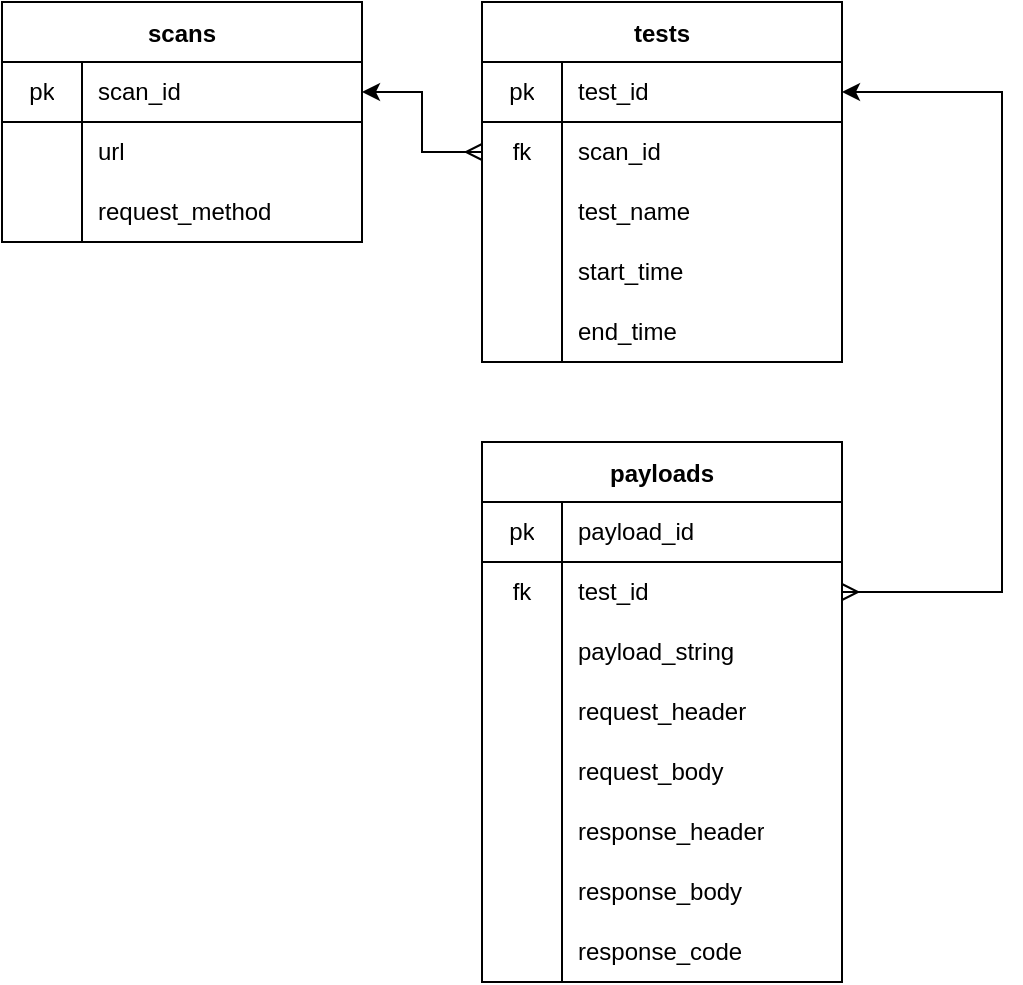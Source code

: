 <mxfile version="15.8.6" type="device"><diagram id="RLoXXJZ_C683b6KdokvH" name="Page-1"><mxGraphModel dx="718" dy="407" grid="1" gridSize="10" guides="1" tooltips="1" connect="1" arrows="1" fold="1" page="1" pageScale="1" pageWidth="850" pageHeight="1100" math="0" shadow="0"><root><mxCell id="0"/><mxCell id="1" parent="0"/><mxCell id="6PdaYhCclQnwIaYxH2Qa-31" value="" style="shape=partialRectangle;html=1;whiteSpace=wrap;connectable=0;fillColor=none;top=0;left=0;bottom=0;right=0;overflow=hidden;pointerEvents=1;" parent="1" vertex="1"><mxGeometry x="545" y="510" width="40" height="30" as="geometry"/></mxCell><mxCell id="6PdaYhCclQnwIaYxH2Qa-39" style="edgeStyle=orthogonalEdgeStyle;rounded=0;orthogonalLoop=1;jettySize=auto;html=1;entryX=1;entryY=0.5;entryDx=0;entryDy=0;exitX=0;exitY=0.5;exitDx=0;exitDy=0;startArrow=ERmany;startFill=0;" parent="1" target="9lii45EI5UVQLcwaf_AM-15" edge="1"><mxGeometry relative="1" as="geometry"><mxPoint x="550" y="265" as="sourcePoint"/><mxPoint x="490" y="235" as="targetPoint"/><Array as="points"><mxPoint x="520" y="265"/><mxPoint x="520" y="235"/></Array></mxGeometry></mxCell><mxCell id="6oJgnp48IzJO4itlgaMz-26" style="edgeStyle=orthogonalEdgeStyle;rounded=0;orthogonalLoop=1;jettySize=auto;html=1;entryX=1;entryY=0.5;entryDx=0;entryDy=0;startArrow=ERmany;startFill=0;" parent="1" edge="1"><mxGeometry relative="1" as="geometry"><Array as="points"><mxPoint x="810" y="485"/><mxPoint x="810" y="235"/></Array><mxPoint x="730" y="485.0" as="sourcePoint"/><mxPoint x="730" y="235" as="targetPoint"/></mxGeometry></mxCell><mxCell id="9lii45EI5UVQLcwaf_AM-14" value="scans" style="shape=table;startSize=30;container=1;collapsible=0;childLayout=tableLayout;fixedRows=1;rowLines=0;fontStyle=1;align=center;pointerEvents=1;" vertex="1" parent="1"><mxGeometry x="310" y="190" width="180" height="120" as="geometry"/></mxCell><mxCell id="9lii45EI5UVQLcwaf_AM-15" value="" style="shape=partialRectangle;html=1;whiteSpace=wrap;collapsible=0;dropTarget=0;pointerEvents=1;fillColor=none;top=0;left=0;bottom=1;right=0;points=[[0,0.5],[1,0.5]];portConstraint=eastwest;" vertex="1" parent="9lii45EI5UVQLcwaf_AM-14"><mxGeometry y="30" width="180" height="30" as="geometry"/></mxCell><mxCell id="9lii45EI5UVQLcwaf_AM-16" value="pk" style="shape=partialRectangle;html=1;whiteSpace=wrap;connectable=0;fillColor=none;top=0;left=0;bottom=0;right=0;overflow=hidden;pointerEvents=1;" vertex="1" parent="9lii45EI5UVQLcwaf_AM-15"><mxGeometry width="40" height="30" as="geometry"><mxRectangle width="40" height="30" as="alternateBounds"/></mxGeometry></mxCell><mxCell id="9lii45EI5UVQLcwaf_AM-17" value="scan_id" style="shape=partialRectangle;html=1;whiteSpace=wrap;connectable=0;fillColor=none;top=0;left=0;bottom=0;right=0;align=left;spacingLeft=6;overflow=hidden;pointerEvents=1;" vertex="1" parent="9lii45EI5UVQLcwaf_AM-15"><mxGeometry x="40" width="140" height="30" as="geometry"><mxRectangle width="140" height="30" as="alternateBounds"/></mxGeometry></mxCell><mxCell id="9lii45EI5UVQLcwaf_AM-18" value="" style="shape=partialRectangle;html=1;whiteSpace=wrap;collapsible=0;dropTarget=0;pointerEvents=1;fillColor=none;top=0;left=0;bottom=0;right=0;points=[[0,0.5],[1,0.5]];portConstraint=eastwest;" vertex="1" parent="9lii45EI5UVQLcwaf_AM-14"><mxGeometry y="60" width="180" height="30" as="geometry"/></mxCell><mxCell id="9lii45EI5UVQLcwaf_AM-19" value="" style="shape=partialRectangle;html=1;whiteSpace=wrap;connectable=0;fillColor=none;top=0;left=0;bottom=0;right=0;overflow=hidden;pointerEvents=1;" vertex="1" parent="9lii45EI5UVQLcwaf_AM-18"><mxGeometry width="40" height="30" as="geometry"><mxRectangle width="40" height="30" as="alternateBounds"/></mxGeometry></mxCell><mxCell id="9lii45EI5UVQLcwaf_AM-20" value="url" style="shape=partialRectangle;html=1;whiteSpace=wrap;connectable=0;fillColor=none;top=0;left=0;bottom=0;right=0;align=left;spacingLeft=6;overflow=hidden;pointerEvents=1;" vertex="1" parent="9lii45EI5UVQLcwaf_AM-18"><mxGeometry x="40" width="140" height="30" as="geometry"><mxRectangle width="140" height="30" as="alternateBounds"/></mxGeometry></mxCell><mxCell id="9lii45EI5UVQLcwaf_AM-21" value="" style="shape=partialRectangle;html=1;whiteSpace=wrap;collapsible=0;dropTarget=0;pointerEvents=1;fillColor=none;top=0;left=0;bottom=0;right=0;points=[[0,0.5],[1,0.5]];portConstraint=eastwest;" vertex="1" parent="9lii45EI5UVQLcwaf_AM-14"><mxGeometry y="90" width="180" height="30" as="geometry"/></mxCell><mxCell id="9lii45EI5UVQLcwaf_AM-22" value="" style="shape=partialRectangle;html=1;whiteSpace=wrap;connectable=0;fillColor=none;top=0;left=0;bottom=0;right=0;overflow=hidden;pointerEvents=1;" vertex="1" parent="9lii45EI5UVQLcwaf_AM-21"><mxGeometry width="40" height="30" as="geometry"><mxRectangle width="40" height="30" as="alternateBounds"/></mxGeometry></mxCell><mxCell id="9lii45EI5UVQLcwaf_AM-23" value="request_method" style="shape=partialRectangle;html=1;whiteSpace=wrap;connectable=0;fillColor=none;top=0;left=0;bottom=0;right=0;align=left;spacingLeft=6;overflow=hidden;pointerEvents=1;" vertex="1" parent="9lii45EI5UVQLcwaf_AM-21"><mxGeometry x="40" width="140" height="30" as="geometry"><mxRectangle width="140" height="30" as="alternateBounds"/></mxGeometry></mxCell><mxCell id="9lii45EI5UVQLcwaf_AM-24" value="tests" style="shape=table;startSize=30;container=1;collapsible=0;childLayout=tableLayout;fixedRows=1;rowLines=0;fontStyle=1;align=center;pointerEvents=1;" vertex="1" parent="1"><mxGeometry x="550" y="190" width="180" height="180" as="geometry"/></mxCell><mxCell id="9lii45EI5UVQLcwaf_AM-25" value="" style="shape=partialRectangle;html=1;whiteSpace=wrap;collapsible=0;dropTarget=0;pointerEvents=1;fillColor=none;top=0;left=0;bottom=1;right=0;points=[[0,0.5],[1,0.5]];portConstraint=eastwest;" vertex="1" parent="9lii45EI5UVQLcwaf_AM-24"><mxGeometry y="30" width="180" height="30" as="geometry"/></mxCell><mxCell id="9lii45EI5UVQLcwaf_AM-26" value="pk" style="shape=partialRectangle;html=1;whiteSpace=wrap;connectable=0;fillColor=none;top=0;left=0;bottom=0;right=0;overflow=hidden;pointerEvents=1;" vertex="1" parent="9lii45EI5UVQLcwaf_AM-25"><mxGeometry width="40" height="30" as="geometry"><mxRectangle width="40" height="30" as="alternateBounds"/></mxGeometry></mxCell><mxCell id="9lii45EI5UVQLcwaf_AM-27" value="test_id" style="shape=partialRectangle;html=1;whiteSpace=wrap;connectable=0;fillColor=none;top=0;left=0;bottom=0;right=0;align=left;spacingLeft=6;overflow=hidden;pointerEvents=1;" vertex="1" parent="9lii45EI5UVQLcwaf_AM-25"><mxGeometry x="40" width="140" height="30" as="geometry"><mxRectangle width="140" height="30" as="alternateBounds"/></mxGeometry></mxCell><mxCell id="9lii45EI5UVQLcwaf_AM-28" value="" style="shape=partialRectangle;html=1;whiteSpace=wrap;collapsible=0;dropTarget=0;pointerEvents=1;fillColor=none;top=0;left=0;bottom=0;right=0;points=[[0,0.5],[1,0.5]];portConstraint=eastwest;" vertex="1" parent="9lii45EI5UVQLcwaf_AM-24"><mxGeometry y="60" width="180" height="30" as="geometry"/></mxCell><mxCell id="9lii45EI5UVQLcwaf_AM-29" value="fk" style="shape=partialRectangle;html=1;whiteSpace=wrap;connectable=0;fillColor=none;top=0;left=0;bottom=0;right=0;overflow=hidden;pointerEvents=1;" vertex="1" parent="9lii45EI5UVQLcwaf_AM-28"><mxGeometry width="40" height="30" as="geometry"><mxRectangle width="40" height="30" as="alternateBounds"/></mxGeometry></mxCell><mxCell id="9lii45EI5UVQLcwaf_AM-30" value="scan_id" style="shape=partialRectangle;html=1;whiteSpace=wrap;connectable=0;fillColor=none;top=0;left=0;bottom=0;right=0;align=left;spacingLeft=6;overflow=hidden;pointerEvents=1;" vertex="1" parent="9lii45EI5UVQLcwaf_AM-28"><mxGeometry x="40" width="140" height="30" as="geometry"><mxRectangle width="140" height="30" as="alternateBounds"/></mxGeometry></mxCell><mxCell id="9lii45EI5UVQLcwaf_AM-31" value="" style="shape=partialRectangle;html=1;whiteSpace=wrap;collapsible=0;dropTarget=0;pointerEvents=1;fillColor=none;top=0;left=0;bottom=0;right=0;points=[[0,0.5],[1,0.5]];portConstraint=eastwest;" vertex="1" parent="9lii45EI5UVQLcwaf_AM-24"><mxGeometry y="90" width="180" height="30" as="geometry"/></mxCell><mxCell id="9lii45EI5UVQLcwaf_AM-32" value="" style="shape=partialRectangle;html=1;whiteSpace=wrap;connectable=0;fillColor=none;top=0;left=0;bottom=0;right=0;overflow=hidden;pointerEvents=1;" vertex="1" parent="9lii45EI5UVQLcwaf_AM-31"><mxGeometry width="40" height="30" as="geometry"><mxRectangle width="40" height="30" as="alternateBounds"/></mxGeometry></mxCell><mxCell id="9lii45EI5UVQLcwaf_AM-33" value="test_name" style="shape=partialRectangle;html=1;whiteSpace=wrap;connectable=0;fillColor=none;top=0;left=0;bottom=0;right=0;align=left;spacingLeft=6;overflow=hidden;pointerEvents=1;" vertex="1" parent="9lii45EI5UVQLcwaf_AM-31"><mxGeometry x="40" width="140" height="30" as="geometry"><mxRectangle width="140" height="30" as="alternateBounds"/></mxGeometry></mxCell><mxCell id="9lii45EI5UVQLcwaf_AM-34" value="" style="shape=partialRectangle;html=1;whiteSpace=wrap;collapsible=0;dropTarget=0;pointerEvents=1;fillColor=none;top=0;left=0;bottom=0;right=0;points=[[0,0.5],[1,0.5]];portConstraint=eastwest;" vertex="1" parent="9lii45EI5UVQLcwaf_AM-24"><mxGeometry y="120" width="180" height="30" as="geometry"/></mxCell><mxCell id="9lii45EI5UVQLcwaf_AM-35" value="" style="shape=partialRectangle;html=1;whiteSpace=wrap;connectable=0;fillColor=none;top=0;left=0;bottom=0;right=0;overflow=hidden;pointerEvents=1;" vertex="1" parent="9lii45EI5UVQLcwaf_AM-34"><mxGeometry width="40" height="30" as="geometry"><mxRectangle width="40" height="30" as="alternateBounds"/></mxGeometry></mxCell><mxCell id="9lii45EI5UVQLcwaf_AM-36" value="start_time" style="shape=partialRectangle;html=1;whiteSpace=wrap;connectable=0;fillColor=none;top=0;left=0;bottom=0;right=0;align=left;spacingLeft=6;overflow=hidden;pointerEvents=1;" vertex="1" parent="9lii45EI5UVQLcwaf_AM-34"><mxGeometry x="40" width="140" height="30" as="geometry"><mxRectangle width="140" height="30" as="alternateBounds"/></mxGeometry></mxCell><mxCell id="9lii45EI5UVQLcwaf_AM-37" value="" style="shape=partialRectangle;html=1;whiteSpace=wrap;collapsible=0;dropTarget=0;pointerEvents=1;fillColor=none;top=0;left=0;bottom=0;right=0;points=[[0,0.5],[1,0.5]];portConstraint=eastwest;" vertex="1" parent="9lii45EI5UVQLcwaf_AM-24"><mxGeometry y="150" width="180" height="30" as="geometry"/></mxCell><mxCell id="9lii45EI5UVQLcwaf_AM-38" value="" style="shape=partialRectangle;html=1;whiteSpace=wrap;connectable=0;fillColor=none;top=0;left=0;bottom=0;right=0;overflow=hidden;pointerEvents=1;" vertex="1" parent="9lii45EI5UVQLcwaf_AM-37"><mxGeometry width="40" height="30" as="geometry"><mxRectangle width="40" height="30" as="alternateBounds"/></mxGeometry></mxCell><mxCell id="9lii45EI5UVQLcwaf_AM-39" value="end_time" style="shape=partialRectangle;html=1;whiteSpace=wrap;connectable=0;fillColor=none;top=0;left=0;bottom=0;right=0;align=left;spacingLeft=6;overflow=hidden;pointerEvents=1;" vertex="1" parent="9lii45EI5UVQLcwaf_AM-37"><mxGeometry x="40" width="140" height="30" as="geometry"><mxRectangle width="140" height="30" as="alternateBounds"/></mxGeometry></mxCell><mxCell id="9lii45EI5UVQLcwaf_AM-40" value="payloads" style="shape=table;startSize=30;container=1;collapsible=0;childLayout=tableLayout;fixedRows=1;rowLines=0;fontStyle=1;align=center;pointerEvents=1;" vertex="1" parent="1"><mxGeometry x="550" y="410" width="180" height="270" as="geometry"/></mxCell><mxCell id="9lii45EI5UVQLcwaf_AM-41" value="" style="shape=partialRectangle;html=1;whiteSpace=wrap;collapsible=0;dropTarget=0;pointerEvents=1;fillColor=none;top=0;left=0;bottom=1;right=0;points=[[0,0.5],[1,0.5]];portConstraint=eastwest;" vertex="1" parent="9lii45EI5UVQLcwaf_AM-40"><mxGeometry y="30" width="180" height="30" as="geometry"/></mxCell><mxCell id="9lii45EI5UVQLcwaf_AM-42" value="pk" style="shape=partialRectangle;html=1;whiteSpace=wrap;connectable=0;fillColor=none;top=0;left=0;bottom=0;right=0;overflow=hidden;pointerEvents=1;" vertex="1" parent="9lii45EI5UVQLcwaf_AM-41"><mxGeometry width="40" height="30" as="geometry"><mxRectangle width="40" height="30" as="alternateBounds"/></mxGeometry></mxCell><mxCell id="9lii45EI5UVQLcwaf_AM-43" value="payload_id" style="shape=partialRectangle;html=1;whiteSpace=wrap;connectable=0;fillColor=none;top=0;left=0;bottom=0;right=0;align=left;spacingLeft=6;overflow=hidden;pointerEvents=1;" vertex="1" parent="9lii45EI5UVQLcwaf_AM-41"><mxGeometry x="40" width="140" height="30" as="geometry"><mxRectangle width="140" height="30" as="alternateBounds"/></mxGeometry></mxCell><mxCell id="9lii45EI5UVQLcwaf_AM-44" value="" style="shape=partialRectangle;html=1;whiteSpace=wrap;collapsible=0;dropTarget=0;pointerEvents=1;fillColor=none;top=0;left=0;bottom=0;right=0;points=[[0,0.5],[1,0.5]];portConstraint=eastwest;" vertex="1" parent="9lii45EI5UVQLcwaf_AM-40"><mxGeometry y="60" width="180" height="30" as="geometry"/></mxCell><mxCell id="9lii45EI5UVQLcwaf_AM-45" value="fk" style="shape=partialRectangle;html=1;whiteSpace=wrap;connectable=0;fillColor=none;top=0;left=0;bottom=0;right=0;overflow=hidden;pointerEvents=1;" vertex="1" parent="9lii45EI5UVQLcwaf_AM-44"><mxGeometry width="40" height="30" as="geometry"><mxRectangle width="40" height="30" as="alternateBounds"/></mxGeometry></mxCell><mxCell id="9lii45EI5UVQLcwaf_AM-46" value="test_id" style="shape=partialRectangle;html=1;whiteSpace=wrap;connectable=0;fillColor=none;top=0;left=0;bottom=0;right=0;align=left;spacingLeft=6;overflow=hidden;pointerEvents=1;" vertex="1" parent="9lii45EI5UVQLcwaf_AM-44"><mxGeometry x="40" width="140" height="30" as="geometry"><mxRectangle width="140" height="30" as="alternateBounds"/></mxGeometry></mxCell><mxCell id="9lii45EI5UVQLcwaf_AM-47" value="" style="shape=partialRectangle;html=1;whiteSpace=wrap;collapsible=0;dropTarget=0;pointerEvents=1;fillColor=none;top=0;left=0;bottom=0;right=0;points=[[0,0.5],[1,0.5]];portConstraint=eastwest;" vertex="1" parent="9lii45EI5UVQLcwaf_AM-40"><mxGeometry y="90" width="180" height="30" as="geometry"/></mxCell><mxCell id="9lii45EI5UVQLcwaf_AM-48" value="" style="shape=partialRectangle;html=1;whiteSpace=wrap;connectable=0;fillColor=none;top=0;left=0;bottom=0;right=0;overflow=hidden;pointerEvents=1;" vertex="1" parent="9lii45EI5UVQLcwaf_AM-47"><mxGeometry width="40" height="30" as="geometry"><mxRectangle width="40" height="30" as="alternateBounds"/></mxGeometry></mxCell><mxCell id="9lii45EI5UVQLcwaf_AM-49" value="payload_string" style="shape=partialRectangle;html=1;whiteSpace=wrap;connectable=0;fillColor=none;top=0;left=0;bottom=0;right=0;align=left;spacingLeft=6;overflow=hidden;pointerEvents=1;" vertex="1" parent="9lii45EI5UVQLcwaf_AM-47"><mxGeometry x="40" width="140" height="30" as="geometry"><mxRectangle width="140" height="30" as="alternateBounds"/></mxGeometry></mxCell><mxCell id="9lii45EI5UVQLcwaf_AM-50" value="" style="shape=partialRectangle;html=1;whiteSpace=wrap;collapsible=0;dropTarget=0;pointerEvents=1;fillColor=none;top=0;left=0;bottom=0;right=0;points=[[0,0.5],[1,0.5]];portConstraint=eastwest;" vertex="1" parent="9lii45EI5UVQLcwaf_AM-40"><mxGeometry y="120" width="180" height="30" as="geometry"/></mxCell><mxCell id="9lii45EI5UVQLcwaf_AM-51" value="" style="shape=partialRectangle;html=1;whiteSpace=wrap;connectable=0;fillColor=none;top=0;left=0;bottom=0;right=0;overflow=hidden;pointerEvents=1;" vertex="1" parent="9lii45EI5UVQLcwaf_AM-50"><mxGeometry width="40" height="30" as="geometry"><mxRectangle width="40" height="30" as="alternateBounds"/></mxGeometry></mxCell><mxCell id="9lii45EI5UVQLcwaf_AM-52" value="request_header" style="shape=partialRectangle;html=1;whiteSpace=wrap;connectable=0;fillColor=none;top=0;left=0;bottom=0;right=0;align=left;spacingLeft=6;overflow=hidden;pointerEvents=1;" vertex="1" parent="9lii45EI5UVQLcwaf_AM-50"><mxGeometry x="40" width="140" height="30" as="geometry"><mxRectangle width="140" height="30" as="alternateBounds"/></mxGeometry></mxCell><mxCell id="9lii45EI5UVQLcwaf_AM-53" value="" style="shape=partialRectangle;html=1;whiteSpace=wrap;collapsible=0;dropTarget=0;pointerEvents=1;fillColor=none;top=0;left=0;bottom=0;right=0;points=[[0,0.5],[1,0.5]];portConstraint=eastwest;" vertex="1" parent="9lii45EI5UVQLcwaf_AM-40"><mxGeometry y="150" width="180" height="30" as="geometry"/></mxCell><mxCell id="9lii45EI5UVQLcwaf_AM-54" value="" style="shape=partialRectangle;html=1;whiteSpace=wrap;connectable=0;fillColor=none;top=0;left=0;bottom=0;right=0;overflow=hidden;pointerEvents=1;" vertex="1" parent="9lii45EI5UVQLcwaf_AM-53"><mxGeometry width="40" height="30" as="geometry"><mxRectangle width="40" height="30" as="alternateBounds"/></mxGeometry></mxCell><mxCell id="9lii45EI5UVQLcwaf_AM-55" value="request_body" style="shape=partialRectangle;html=1;whiteSpace=wrap;connectable=0;fillColor=none;top=0;left=0;bottom=0;right=0;align=left;spacingLeft=6;overflow=hidden;pointerEvents=1;" vertex="1" parent="9lii45EI5UVQLcwaf_AM-53"><mxGeometry x="40" width="140" height="30" as="geometry"><mxRectangle width="140" height="30" as="alternateBounds"/></mxGeometry></mxCell><mxCell id="9lii45EI5UVQLcwaf_AM-56" value="" style="shape=partialRectangle;html=1;whiteSpace=wrap;collapsible=0;dropTarget=0;pointerEvents=1;fillColor=none;top=0;left=0;bottom=0;right=0;points=[[0,0.5],[1,0.5]];portConstraint=eastwest;" vertex="1" parent="9lii45EI5UVQLcwaf_AM-40"><mxGeometry y="180" width="180" height="30" as="geometry"/></mxCell><mxCell id="9lii45EI5UVQLcwaf_AM-57" value="" style="shape=partialRectangle;html=1;whiteSpace=wrap;connectable=0;fillColor=none;top=0;left=0;bottom=0;right=0;overflow=hidden;pointerEvents=1;" vertex="1" parent="9lii45EI5UVQLcwaf_AM-56"><mxGeometry width="40" height="30" as="geometry"><mxRectangle width="40" height="30" as="alternateBounds"/></mxGeometry></mxCell><mxCell id="9lii45EI5UVQLcwaf_AM-58" value="response_header" style="shape=partialRectangle;html=1;whiteSpace=wrap;connectable=0;fillColor=none;top=0;left=0;bottom=0;right=0;align=left;spacingLeft=6;overflow=hidden;pointerEvents=1;" vertex="1" parent="9lii45EI5UVQLcwaf_AM-56"><mxGeometry x="40" width="140" height="30" as="geometry"><mxRectangle width="140" height="30" as="alternateBounds"/></mxGeometry></mxCell><mxCell id="9lii45EI5UVQLcwaf_AM-59" value="" style="shape=partialRectangle;html=1;whiteSpace=wrap;collapsible=0;dropTarget=0;pointerEvents=1;fillColor=none;top=0;left=0;bottom=0;right=0;points=[[0,0.5],[1,0.5]];portConstraint=eastwest;" vertex="1" parent="9lii45EI5UVQLcwaf_AM-40"><mxGeometry y="210" width="180" height="30" as="geometry"/></mxCell><mxCell id="9lii45EI5UVQLcwaf_AM-60" value="" style="shape=partialRectangle;html=1;whiteSpace=wrap;connectable=0;fillColor=none;top=0;left=0;bottom=0;right=0;overflow=hidden;pointerEvents=1;" vertex="1" parent="9lii45EI5UVQLcwaf_AM-59"><mxGeometry width="40" height="30" as="geometry"><mxRectangle width="40" height="30" as="alternateBounds"/></mxGeometry></mxCell><mxCell id="9lii45EI5UVQLcwaf_AM-61" value="response_body" style="shape=partialRectangle;html=1;whiteSpace=wrap;connectable=0;fillColor=none;top=0;left=0;bottom=0;right=0;align=left;spacingLeft=6;overflow=hidden;pointerEvents=1;" vertex="1" parent="9lii45EI5UVQLcwaf_AM-59"><mxGeometry x="40" width="140" height="30" as="geometry"><mxRectangle width="140" height="30" as="alternateBounds"/></mxGeometry></mxCell><mxCell id="9lii45EI5UVQLcwaf_AM-62" value="" style="shape=partialRectangle;html=1;whiteSpace=wrap;collapsible=0;dropTarget=0;pointerEvents=1;fillColor=none;top=0;left=0;bottom=0;right=0;points=[[0,0.5],[1,0.5]];portConstraint=eastwest;" vertex="1" parent="9lii45EI5UVQLcwaf_AM-40"><mxGeometry y="240" width="180" height="30" as="geometry"/></mxCell><mxCell id="9lii45EI5UVQLcwaf_AM-63" value="" style="shape=partialRectangle;html=1;whiteSpace=wrap;connectable=0;fillColor=none;top=0;left=0;bottom=0;right=0;overflow=hidden;pointerEvents=1;" vertex="1" parent="9lii45EI5UVQLcwaf_AM-62"><mxGeometry width="40" height="30" as="geometry"><mxRectangle width="40" height="30" as="alternateBounds"/></mxGeometry></mxCell><mxCell id="9lii45EI5UVQLcwaf_AM-64" value="response_code" style="shape=partialRectangle;html=1;whiteSpace=wrap;connectable=0;fillColor=none;top=0;left=0;bottom=0;right=0;align=left;spacingLeft=6;overflow=hidden;pointerEvents=1;" vertex="1" parent="9lii45EI5UVQLcwaf_AM-62"><mxGeometry x="40" width="140" height="30" as="geometry"><mxRectangle width="140" height="30" as="alternateBounds"/></mxGeometry></mxCell></root></mxGraphModel></diagram></mxfile>